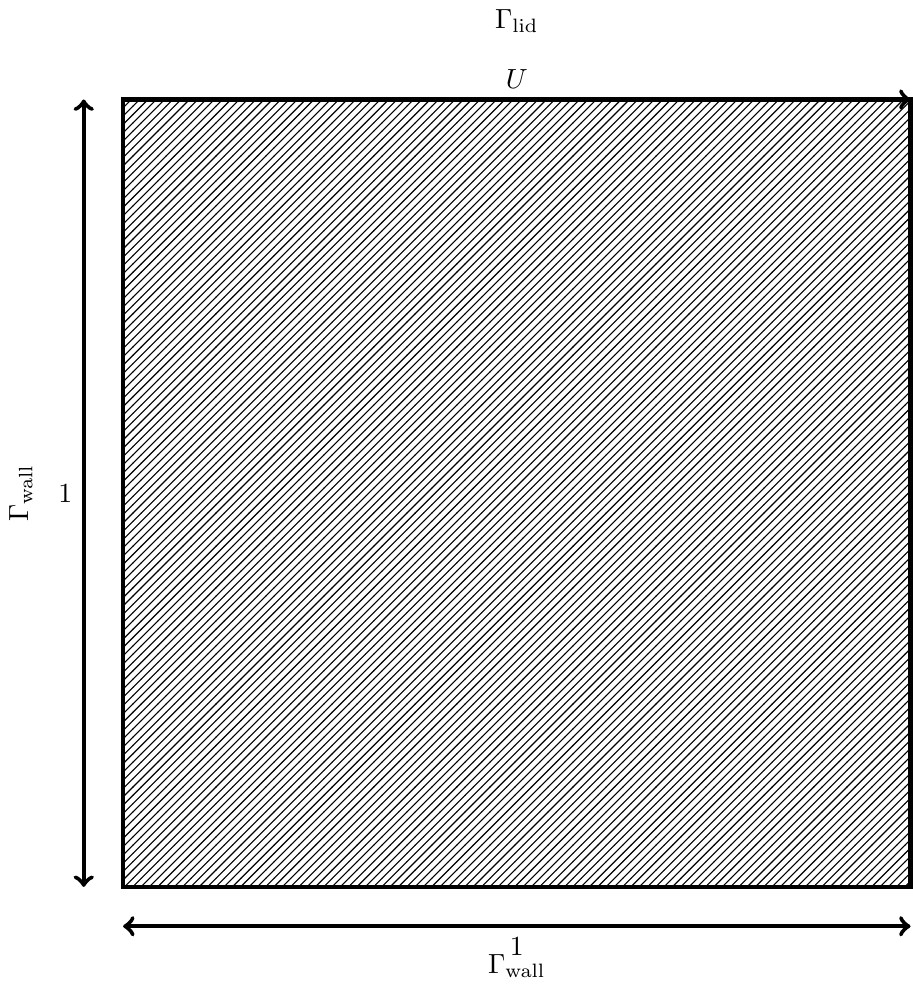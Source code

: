 \documentclass{standalone}
\usepackage{tikz}
\usepackage{xcolor}
\usetikzlibrary{patterns}

\definecolor{mycolor}{HTML}{e5e5ff}

\begin{document}
\begin{tikzpicture}
  % Draw the square cavity and fill with color
  \draw[ultra thick, fill=mycolor, pattern=north east lines] (0, 0) rectangle (10, 10);

  % Draw the lid velocity arrow
  \draw[->, ultra thick] (0, 10) -- (10, 10) node[midway, above] {$U$};

  % Draw the labels
  \node at (5, -1) {$\Gamma_{\mathrm{wall}}$};
  \node at (-1.3, 5) [rotate=90] {$\Gamma_{\mathrm{wall}}$};
  \node at (5, 11) {$\Gamma_{\mathrm{lid}}$};

  % Draw the dimensions
  \draw[<->, ultra thick] (0, -0.5) -- (10, -0.5) node[midway, below] {1};
  \draw[<->, ultra thick] (-0.5, 0) -- (-0.5, 10) node[midway, left] {1};
\end{tikzpicture}
\end{document}
